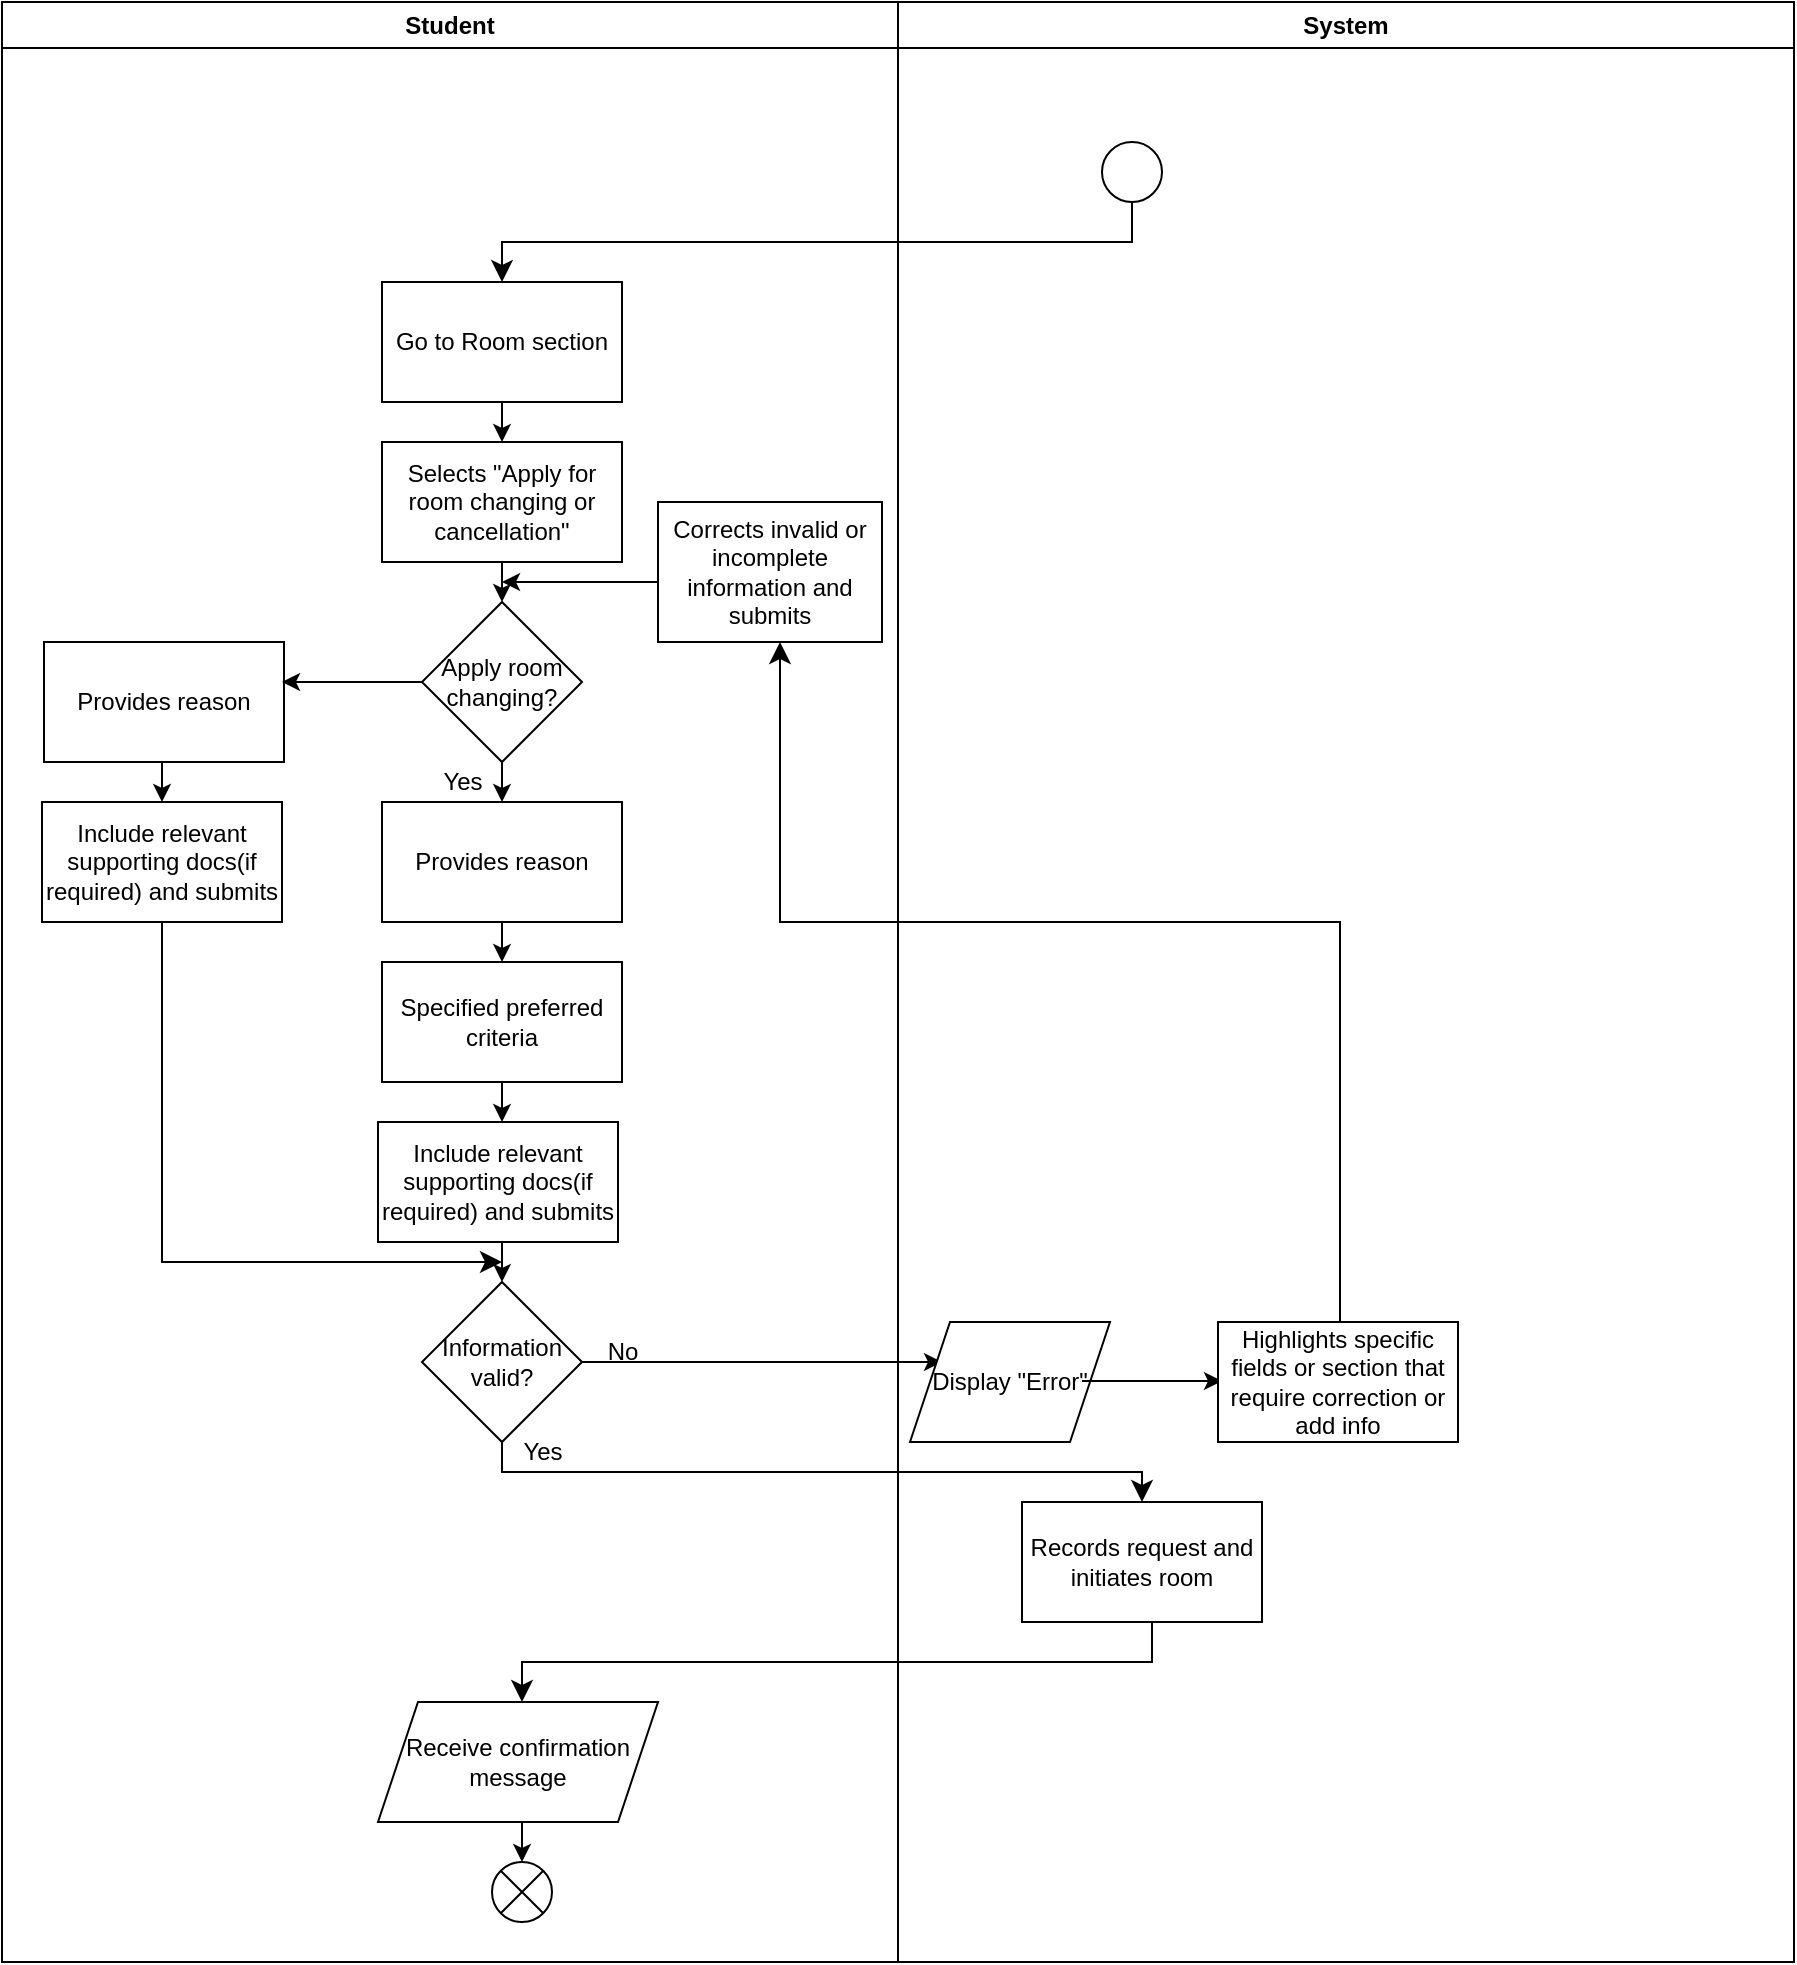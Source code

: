 <mxfile>
    <diagram id="ZR6wQX-iy6g1G_jK_zTW" name="Page-1">
        <mxGraphModel dx="1378" dy="1825" grid="1" gridSize="10" guides="1" tooltips="1" connect="1" arrows="1" fold="1" page="1" pageScale="1" pageWidth="850" pageHeight="1100" math="0" shadow="0">
            <root>
                <mxCell id="0"/>
                <mxCell id="1" parent="0"/>
                <mxCell id="2" value="" style="ellipse;" parent="1" vertex="1">
                    <mxGeometry x="580" y="60" width="30" height="30" as="geometry"/>
                </mxCell>
                <mxCell id="3" value="" style="edgeStyle=elbowEdgeStyle;elbow=vertical;endArrow=classic;html=1;curved=0;rounded=0;endSize=8;startSize=8;" parent="1" edge="1">
                    <mxGeometry width="50" height="50" relative="1" as="geometry">
                        <mxPoint x="595" y="90" as="sourcePoint"/>
                        <mxPoint x="280" y="130" as="targetPoint"/>
                    </mxGeometry>
                </mxCell>
                <mxCell id="4" value="Go to Room section" style="rounded=0;whiteSpace=wrap;html=1;" parent="1" vertex="1">
                    <mxGeometry x="220" y="130" width="120" height="60" as="geometry"/>
                </mxCell>
                <mxCell id="5" value="" style="endArrow=classic;html=1;" parent="1" edge="1">
                    <mxGeometry width="50" height="50" relative="1" as="geometry">
                        <mxPoint x="280" y="190" as="sourcePoint"/>
                        <mxPoint x="280" y="210" as="targetPoint"/>
                    </mxGeometry>
                </mxCell>
                <mxCell id="6" value="Selects &quot;Apply for room changing or cancellation&quot;" style="rounded=0;whiteSpace=wrap;html=1;" parent="1" vertex="1">
                    <mxGeometry x="220" y="210" width="120" height="60" as="geometry"/>
                </mxCell>
                <mxCell id="7" value="" style="endArrow=classic;html=1;" parent="1" edge="1">
                    <mxGeometry width="50" height="50" relative="1" as="geometry">
                        <mxPoint x="280" y="270" as="sourcePoint"/>
                        <mxPoint x="280" y="290" as="targetPoint"/>
                    </mxGeometry>
                </mxCell>
                <mxCell id="8" value="Apply room changing?" style="rhombus;whiteSpace=wrap;html=1;" parent="1" vertex="1">
                    <mxGeometry x="240" y="290" width="80" height="80" as="geometry"/>
                </mxCell>
                <mxCell id="9" value="" style="endArrow=classic;html=1;" parent="1" edge="1">
                    <mxGeometry width="50" height="50" relative="1" as="geometry">
                        <mxPoint x="280" y="370" as="sourcePoint"/>
                        <mxPoint x="280" y="390" as="targetPoint"/>
                    </mxGeometry>
                </mxCell>
                <mxCell id="10" value="Yes" style="text;html=1;align=center;verticalAlign=middle;resizable=0;points=[];autosize=1;strokeColor=none;fillColor=none;" parent="1" vertex="1">
                    <mxGeometry x="240" y="365" width="40" height="30" as="geometry"/>
                </mxCell>
                <mxCell id="11" value="Provides reason" style="rounded=0;whiteSpace=wrap;html=1;" parent="1" vertex="1">
                    <mxGeometry x="220" y="390" width="120" height="60" as="geometry"/>
                </mxCell>
                <mxCell id="12" value="" style="endArrow=classic;html=1;" parent="1" target="13" edge="1">
                    <mxGeometry width="50" height="50" relative="1" as="geometry">
                        <mxPoint x="280" y="450" as="sourcePoint"/>
                        <mxPoint x="280" y="470" as="targetPoint"/>
                    </mxGeometry>
                </mxCell>
                <mxCell id="13" value="Specified preferred criteria" style="rounded=0;whiteSpace=wrap;html=1;" parent="1" vertex="1">
                    <mxGeometry x="220" y="470" width="120" height="60" as="geometry"/>
                </mxCell>
                <mxCell id="14" value="" style="endArrow=classic;html=1;" parent="1" edge="1">
                    <mxGeometry width="50" height="50" relative="1" as="geometry">
                        <mxPoint x="280" y="530" as="sourcePoint"/>
                        <mxPoint x="280" y="550" as="targetPoint"/>
                    </mxGeometry>
                </mxCell>
                <mxCell id="15" value="Include relevant supporting docs(if required) and submits" style="rounded=0;whiteSpace=wrap;html=1;" parent="1" vertex="1">
                    <mxGeometry x="218" y="550" width="120" height="60" as="geometry"/>
                </mxCell>
                <mxCell id="16" value="" style="endArrow=classic;html=1;" parent="1" edge="1">
                    <mxGeometry width="50" height="50" relative="1" as="geometry">
                        <mxPoint x="280" y="610" as="sourcePoint"/>
                        <mxPoint x="280" y="630" as="targetPoint"/>
                    </mxGeometry>
                </mxCell>
                <mxCell id="19" value="Information valid?" style="rhombus;whiteSpace=wrap;html=1;" parent="1" vertex="1">
                    <mxGeometry x="240" y="630" width="80" height="80" as="geometry"/>
                </mxCell>
                <mxCell id="20" value="" style="edgeStyle=elbowEdgeStyle;elbow=vertical;endArrow=classic;html=1;curved=0;rounded=0;endSize=8;startSize=8;" parent="1" edge="1">
                    <mxGeometry width="50" height="50" relative="1" as="geometry">
                        <mxPoint x="280" y="710" as="sourcePoint"/>
                        <mxPoint x="600" y="740" as="targetPoint"/>
                    </mxGeometry>
                </mxCell>
                <mxCell id="21" value="Records request and initiates room" style="rounded=0;whiteSpace=wrap;html=1;" parent="1" vertex="1">
                    <mxGeometry x="540" y="740" width="120" height="60" as="geometry"/>
                </mxCell>
                <mxCell id="22" value="" style="edgeStyle=elbowEdgeStyle;elbow=vertical;endArrow=classic;html=1;curved=0;rounded=0;endSize=8;startSize=8;" parent="1" edge="1">
                    <mxGeometry width="50" height="50" relative="1" as="geometry">
                        <mxPoint x="605" y="800" as="sourcePoint"/>
                        <mxPoint x="290" y="840" as="targetPoint"/>
                    </mxGeometry>
                </mxCell>
                <mxCell id="23" value="Receive confirmation message" style="shape=parallelogram;perimeter=parallelogramPerimeter;whiteSpace=wrap;html=1;fixedSize=1;" parent="1" vertex="1">
                    <mxGeometry x="218" y="840" width="140" height="60" as="geometry"/>
                </mxCell>
                <mxCell id="24" value="Yes" style="text;html=1;align=center;verticalAlign=middle;resizable=0;points=[];autosize=1;strokeColor=none;fillColor=none;" parent="1" vertex="1">
                    <mxGeometry x="280" y="700" width="40" height="30" as="geometry"/>
                </mxCell>
                <mxCell id="26" value="Provides reason" style="rounded=0;whiteSpace=wrap;html=1;" parent="1" vertex="1">
                    <mxGeometry x="51" y="310" width="120" height="60" as="geometry"/>
                </mxCell>
                <mxCell id="29" value="" style="endArrow=classic;html=1;" parent="1" edge="1">
                    <mxGeometry width="50" height="50" relative="1" as="geometry">
                        <mxPoint x="110" y="370" as="sourcePoint"/>
                        <mxPoint x="110" y="390" as="targetPoint"/>
                    </mxGeometry>
                </mxCell>
                <mxCell id="30" value="Include relevant supporting docs(if required) and submits" style="rounded=0;whiteSpace=wrap;html=1;" parent="1" vertex="1">
                    <mxGeometry x="50" y="390" width="120" height="60" as="geometry"/>
                </mxCell>
                <mxCell id="31" value="" style="edgeStyle=elbowEdgeStyle;elbow=vertical;endArrow=classic;html=1;curved=0;rounded=0;endSize=8;startSize=8;" parent="1" edge="1">
                    <mxGeometry width="50" height="50" relative="1" as="geometry">
                        <mxPoint x="110" y="450" as="sourcePoint"/>
                        <mxPoint x="280" y="620" as="targetPoint"/>
                        <Array as="points">
                            <mxPoint x="160" y="620"/>
                        </Array>
                    </mxGeometry>
                </mxCell>
                <mxCell id="32" value="" style="endArrow=classic;html=1;exitX=0.908;exitY=0.333;exitDx=0;exitDy=0;exitPerimeter=0;" parent="1" edge="1">
                    <mxGeometry width="50" height="50" relative="1" as="geometry">
                        <mxPoint x="240" y="330" as="sourcePoint"/>
                        <mxPoint x="170" y="330" as="targetPoint"/>
                    </mxGeometry>
                </mxCell>
                <mxCell id="33" value="" style="endArrow=classic;html=1;" parent="1" edge="1">
                    <mxGeometry width="50" height="50" relative="1" as="geometry">
                        <mxPoint x="320" y="670" as="sourcePoint"/>
                        <mxPoint x="500" y="670" as="targetPoint"/>
                    </mxGeometry>
                </mxCell>
                <mxCell id="35" value="Display &quot;Error&quot;" style="shape=parallelogram;perimeter=parallelogramPerimeter;whiteSpace=wrap;html=1;fixedSize=1;" parent="1" vertex="1">
                    <mxGeometry x="484" y="650" width="100" height="60" as="geometry"/>
                </mxCell>
                <mxCell id="36" value="" style="endArrow=classic;html=1;" parent="1" edge="1">
                    <mxGeometry width="50" height="50" relative="1" as="geometry">
                        <mxPoint x="570" y="679.5" as="sourcePoint"/>
                        <mxPoint x="640" y="679.5" as="targetPoint"/>
                    </mxGeometry>
                </mxCell>
                <mxCell id="37" value="Highlights specific fields or section that require correction or add info" style="rounded=0;whiteSpace=wrap;html=1;" parent="1" vertex="1">
                    <mxGeometry x="638" y="650" width="120" height="60" as="geometry"/>
                </mxCell>
                <mxCell id="38" value="" style="edgeStyle=elbowEdgeStyle;elbow=vertical;endArrow=classic;html=1;curved=0;rounded=0;endSize=8;startSize=8;" parent="1" edge="1">
                    <mxGeometry width="50" height="50" relative="1" as="geometry">
                        <mxPoint x="699" y="650" as="sourcePoint"/>
                        <mxPoint x="419" y="310" as="targetPoint"/>
                        <Array as="points">
                            <mxPoint x="419" y="450"/>
                        </Array>
                    </mxGeometry>
                </mxCell>
                <mxCell id="40" value="" style="endArrow=classic;html=1;" parent="1" edge="1">
                    <mxGeometry width="50" height="50" relative="1" as="geometry">
                        <mxPoint x="360" y="280" as="sourcePoint"/>
                        <mxPoint x="280" y="280" as="targetPoint"/>
                    </mxGeometry>
                </mxCell>
                <mxCell id="41" value="Student" style="swimlane;whiteSpace=wrap;html=1;" parent="1" vertex="1">
                    <mxGeometry x="30" y="-10" width="448" height="980" as="geometry"/>
                </mxCell>
                <mxCell id="42" value="" style="endArrow=classic;html=1;" parent="41" edge="1">
                    <mxGeometry width="50" height="50" relative="1" as="geometry">
                        <mxPoint x="260" y="910" as="sourcePoint"/>
                        <mxPoint x="260" y="930" as="targetPoint"/>
                    </mxGeometry>
                </mxCell>
                <mxCell id="43" value="" style="shape=sumEllipse;perimeter=ellipsePerimeter;whiteSpace=wrap;html=1;backgroundOutline=1;" parent="41" vertex="1">
                    <mxGeometry x="245" y="930" width="30" height="30" as="geometry"/>
                </mxCell>
                <mxCell id="39" value="Corrects invalid or incomplete information and submits" style="rounded=0;whiteSpace=wrap;html=1;" parent="41" vertex="1">
                    <mxGeometry x="328" y="250" width="112" height="70" as="geometry"/>
                </mxCell>
                <mxCell id="34" value="No" style="text;html=1;align=center;verticalAlign=middle;resizable=0;points=[];autosize=1;strokeColor=none;fillColor=none;" parent="41" vertex="1">
                    <mxGeometry x="290" y="660" width="40" height="30" as="geometry"/>
                </mxCell>
                <mxCell id="44" value="System" style="swimlane;whiteSpace=wrap;html=1;" parent="1" vertex="1">
                    <mxGeometry x="478" y="-10" width="448" height="980" as="geometry"/>
                </mxCell>
            </root>
        </mxGraphModel>
    </diagram>
</mxfile>